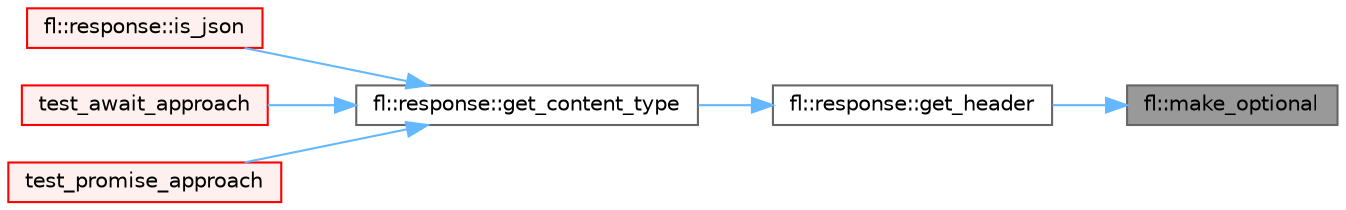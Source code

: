 digraph "fl::make_optional"
{
 // INTERACTIVE_SVG=YES
 // LATEX_PDF_SIZE
  bgcolor="transparent";
  edge [fontname=Helvetica,fontsize=10,labelfontname=Helvetica,labelfontsize=10];
  node [fontname=Helvetica,fontsize=10,shape=box,height=0.2,width=0.4];
  rankdir="RL";
  Node1 [id="Node000001",label="fl::make_optional",height=0.2,width=0.4,color="gray40", fillcolor="grey60", style="filled", fontcolor="black",tooltip=" "];
  Node1 -> Node2 [id="edge1_Node000001_Node000002",dir="back",color="steelblue1",style="solid",tooltip=" "];
  Node2 [id="Node000002",label="fl::response::get_header",height=0.2,width=0.4,color="grey40", fillcolor="white", style="filled",URL="$d5/d4b/classfl_1_1response_a589fee303b366ab7853c5460832adf13.html#a589fee303b366ab7853c5460832adf13",tooltip="Get header value (like JavaScript response.headers.get())"];
  Node2 -> Node3 [id="edge2_Node000002_Node000003",dir="back",color="steelblue1",style="solid",tooltip=" "];
  Node3 [id="Node000003",label="fl::response::get_content_type",height=0.2,width=0.4,color="grey40", fillcolor="white", style="filled",URL="$d5/d4b/classfl_1_1response_a330eca0371b3740387f8a8ffbbf01323.html#a330eca0371b3740387f8a8ffbbf01323",tooltip="Get content type convenience method."];
  Node3 -> Node4 [id="edge3_Node000003_Node000004",dir="back",color="steelblue1",style="solid",tooltip=" "];
  Node4 [id="Node000004",label="fl::response::is_json",height=0.2,width=0.4,color="red", fillcolor="#FFF0F0", style="filled",URL="$d5/d4b/classfl_1_1response_af79b281c20f6d54c717321b329787401.html#af79b281c20f6d54c717321b329787401",tooltip="Check if response appears to contain JSON content."];
  Node3 -> Node9 [id="edge4_Node000003_Node000009",dir="back",color="steelblue1",style="solid",tooltip=" "];
  Node9 [id="Node000009",label="test_await_approach",height=0.2,width=0.4,color="red", fillcolor="#FFF0F0", style="filled",URL="$d5/dec/_net_test_real_8h_a75e6549812ad7bff897e0c92a225878a.html#a75e6549812ad7bff897e0c92a225878a",tooltip=" "];
  Node3 -> Node10 [id="edge5_Node000003_Node000010",dir="back",color="steelblue1",style="solid",tooltip=" "];
  Node10 [id="Node000010",label="test_promise_approach",height=0.2,width=0.4,color="red", fillcolor="#FFF0F0", style="filled",URL="$d5/dec/_net_test_real_8h_a63e6ab1f58438832fe951d98467c6db1.html#a63e6ab1f58438832fe951d98467c6db1",tooltip=" "];
}
